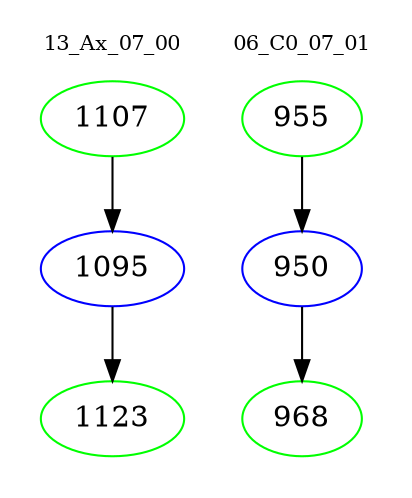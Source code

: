 digraph{
subgraph cluster_0 {
color = white
label = "13_Ax_07_00";
fontsize=10;
T0_1107 [label="1107", color="green"]
T0_1107 -> T0_1095 [color="black"]
T0_1095 [label="1095", color="blue"]
T0_1095 -> T0_1123 [color="black"]
T0_1123 [label="1123", color="green"]
}
subgraph cluster_1 {
color = white
label = "06_C0_07_01";
fontsize=10;
T1_955 [label="955", color="green"]
T1_955 -> T1_950 [color="black"]
T1_950 [label="950", color="blue"]
T1_950 -> T1_968 [color="black"]
T1_968 [label="968", color="green"]
}
}
